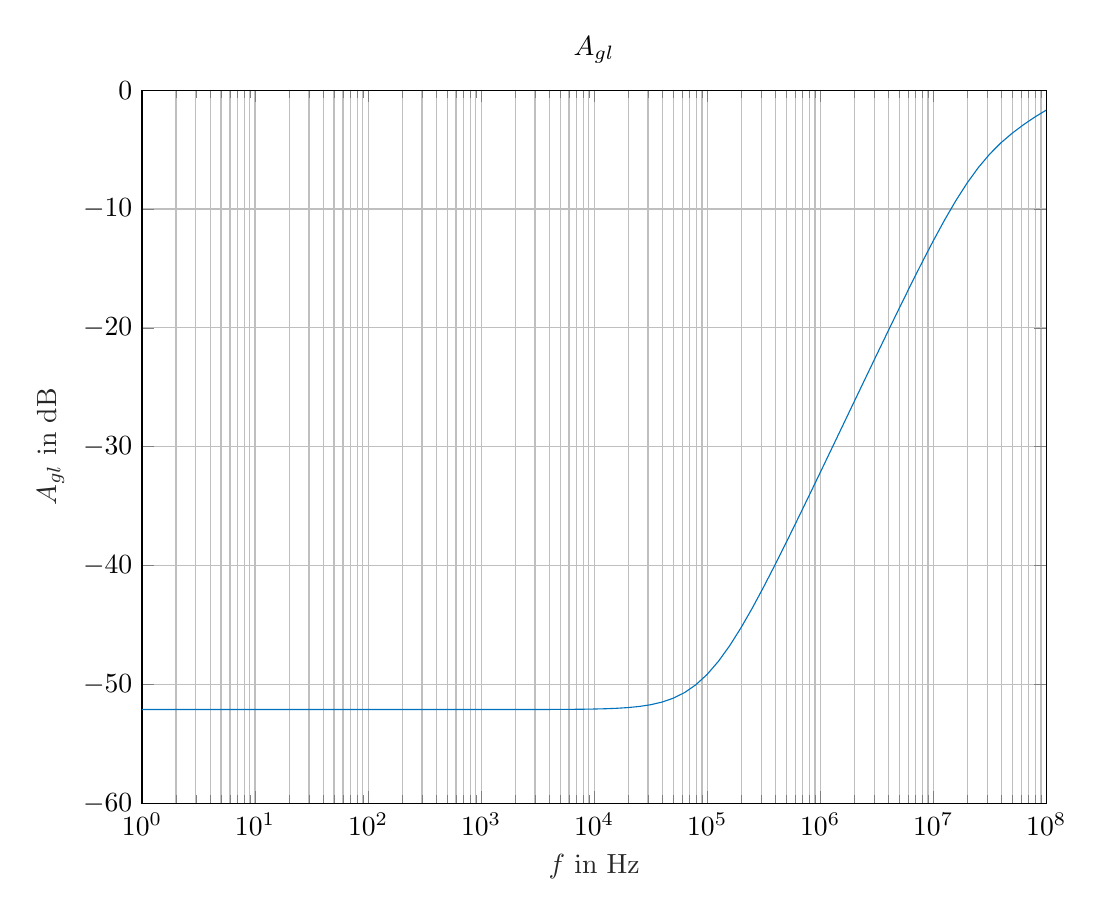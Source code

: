 % This file was created by matlab2tikz.
%
\definecolor{mycolor1}{rgb}{0.0,0.447,0.741}%
%
\begin{tikzpicture}

\begin{axis}[%
width=4.521in,
height=3.566in,
at={(0.758in,0.481in)},
scale only axis,
xmode=log,
xmin=1,
xmax=100000000,
xminorticks=true,
xlabel style={font=\color{white!15!black}},
xlabel={$f \text{ in } \text{Hz}$},
ymin=-60,
ymax=0,
ylabel style={font=\color{white!15!black}},
ylabel={$A_{gl} \text{ in } \text{dB}$},
axis background/.style={fill=white},
title style={font=\bfseries},
title={$A_{gl}$},
xmajorgrids,
xminorgrids,
ymajorgrids
]
\addplot [color=mycolor1, forget plot]
  table[row sep=crcr]{%
1	-52.112\\
1.259	-52.112\\
1.585	-52.112\\
1.995	-52.112\\
2.512	-52.112\\
3.162	-52.112\\
3.981	-52.112\\
5.012	-52.112\\
6.31	-52.112\\
7.943	-52.112\\
10	-52.112\\
12.589	-52.112\\
15.849	-52.112\\
19.953	-52.112\\
25.119	-52.112\\
31.623	-52.112\\
39.811	-52.112\\
50.119	-52.112\\
63.096	-52.112\\
79.433	-52.112\\
100	-52.112\\
125.893	-52.112\\
158.489	-52.112\\
199.526	-52.112\\
251.189	-52.112\\
316.228	-52.112\\
398.107	-52.112\\
501.187	-52.112\\
630.957	-52.112\\
794.328	-52.112\\
1000	-52.112\\
1258.925	-52.112\\
1584.893	-52.111\\
1995.262	-52.11\\
2511.886	-52.11\\
3162.278	-52.108\\
3981.072	-52.105\\
5011.872	-52.102\\
6309.573	-52.095\\
7943.282	-52.086\\
10000	-52.07\\
12589.254	-52.046\\
15848.932	-52.007\\
19952.623	-51.947\\
25118.864	-51.853\\
31622.777	-51.708\\
39810.717	-51.488\\
50118.723	-51.161\\
63095.734	-50.688\\
79432.823	-50.03\\
100000	-49.156\\
125892.541	-48.054\\
158489.319	-46.735\\
199526.231	-45.226\\
251188.643	-43.568\\
316227.766	-41.798\\
398107.171	-39.95\\
501187.234	-38.049\\
630957.344	-36.113\\
794328.235	-34.155\\
1000000	-32.182\\
1258925.412	-30.201\\
1584893.192	-28.216\\
1995262.315	-26.23\\
2511886.432	-24.246\\
3162277.66	-22.267\\
3981071.706	-20.297\\
5011872.336	-18.344\\
6309573.445	-16.415\\
7943282.347	-14.525\\
10000000	-12.692\\
12589254.118	-10.942\\
15848931.925	-9.307\\
19952623.15	-7.821\\
25118864.315	-6.509\\
31622776.602	-5.383\\
39810717.055	-4.43\\
50118723.363	-3.617\\
63095734.448	-2.904\\
79432823.472	-2.262\\
100000000	-1.684\\
};
\end{axis}
\end{tikzpicture}%